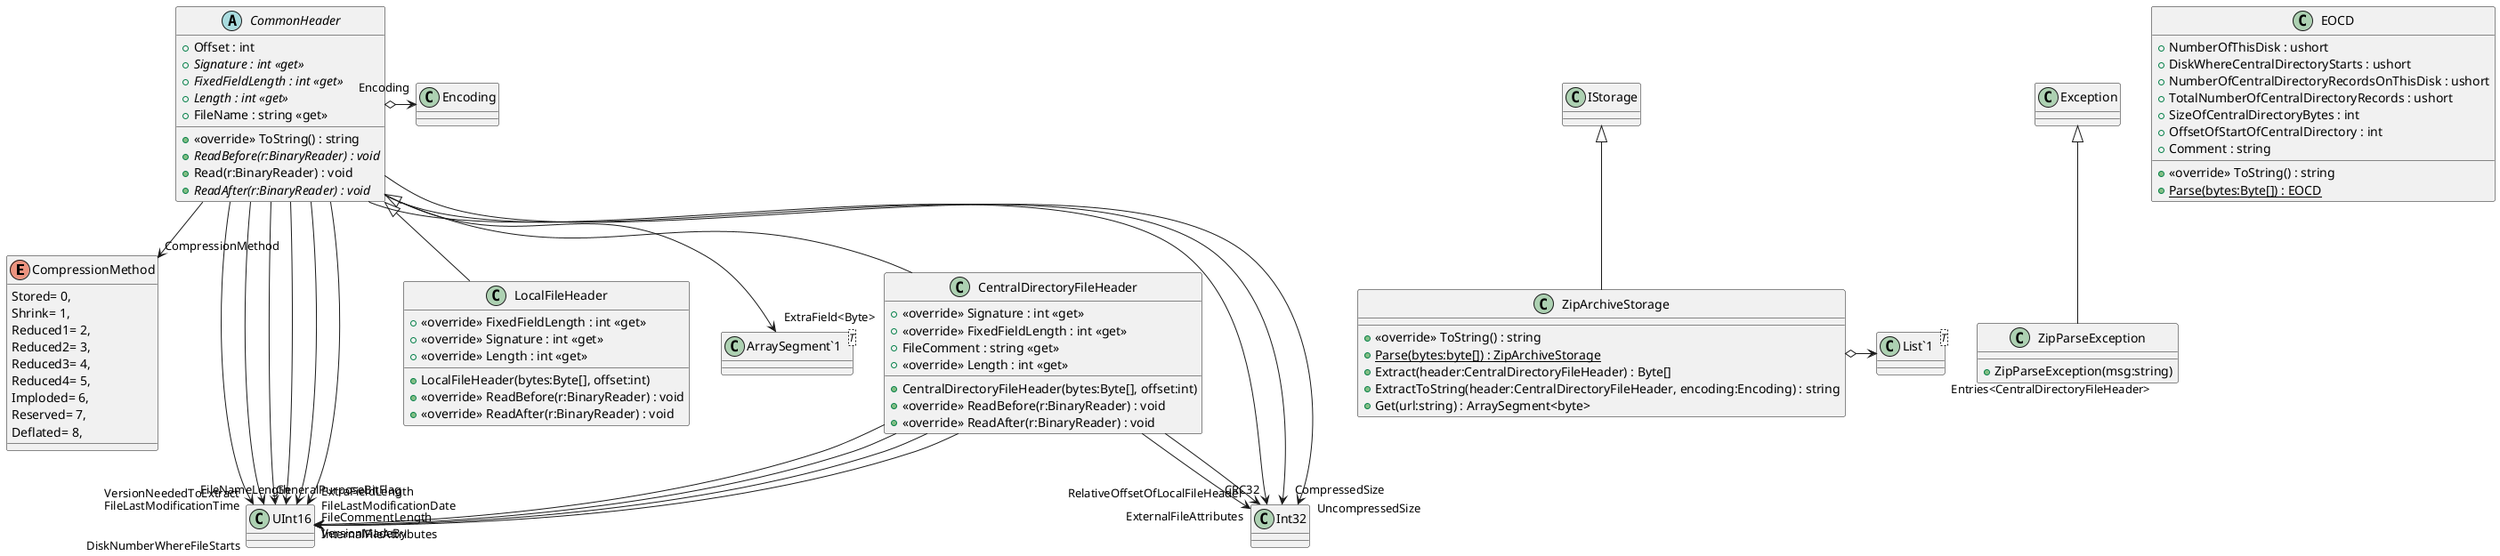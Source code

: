 @startuml
enum CompressionMethod {
    Stored= 0,
    Shrink= 1,
    Reduced1= 2,
    Reduced2= 3,
    Reduced3= 4,
    Reduced4= 5,
    Imploded= 6,
    Reserved= 7,
    Deflated= 8,
}
class ZipParseException {
    + ZipParseException(msg:string)
}
class EOCD {
    + NumberOfThisDisk : ushort
    + DiskWhereCentralDirectoryStarts : ushort
    + NumberOfCentralDirectoryRecordsOnThisDisk : ushort
    + TotalNumberOfCentralDirectoryRecords : ushort
    + SizeOfCentralDirectoryBytes : int
    + OffsetOfStartOfCentralDirectory : int
    + Comment : string
    + <<override>> ToString() : string
    + {static} Parse(bytes:Byte[]) : EOCD
}
abstract class CommonHeader {
    + Offset : int
    + {abstract} Signature : int <<get>>
    + {abstract} FixedFieldLength : int <<get>>
    + {abstract} Length : int <<get>>
    + FileName : string <<get>>
    + <<override>> ToString() : string
    + {abstract} ReadBefore(r:BinaryReader) : void
    + Read(r:BinaryReader) : void
    + {abstract} ReadAfter(r:BinaryReader) : void
}
class CentralDirectoryFileHeader {
    + <<override>> Signature : int <<get>>
    + CentralDirectoryFileHeader(bytes:Byte[], offset:int)
    + <<override>> FixedFieldLength : int <<get>>
    + FileComment : string <<get>>
    + <<override>> Length : int <<get>>
    + <<override>> ReadBefore(r:BinaryReader) : void
    + <<override>> ReadAfter(r:BinaryReader) : void
}
class LocalFileHeader {
    + <<override>> FixedFieldLength : int <<get>>
    + <<override>> Signature : int <<get>>
    + <<override>> Length : int <<get>>
    + LocalFileHeader(bytes:Byte[], offset:int)
    + <<override>> ReadBefore(r:BinaryReader) : void
    + <<override>> ReadAfter(r:BinaryReader) : void
}
class ZipArchiveStorage {
    + <<override>> ToString() : string
    + {static} Parse(bytes:byte[]) : ZipArchiveStorage
    + Extract(header:CentralDirectoryFileHeader) : Byte[]
    + ExtractToString(header:CentralDirectoryFileHeader, encoding:Encoding) : string
    + Get(url:string) : ArraySegment<byte>
}
class "ArraySegment`1"<T> {
}
class "List`1"<T> {
}
Exception <|-- ZipParseException
CommonHeader o-> "Encoding" Encoding
CommonHeader --> "VersionNeededToExtract" UInt16
CommonHeader --> "GeneralPurposeBitFlag" UInt16
CommonHeader --> "CompressionMethod" CompressionMethod
CommonHeader --> "FileLastModificationTime" UInt16
CommonHeader --> "FileLastModificationDate" UInt16
CommonHeader --> "CRC32" Int32
CommonHeader --> "CompressedSize" Int32
CommonHeader --> "UncompressedSize" Int32
CommonHeader --> "FileNameLength" UInt16
CommonHeader --> "ExtraFieldLength" UInt16
CommonHeader --> "ExtraField<Byte>" "ArraySegment`1"
CommonHeader <|-- CentralDirectoryFileHeader
CentralDirectoryFileHeader --> "VersionMadeBy" UInt16
CentralDirectoryFileHeader --> "FileCommentLength" UInt16
CentralDirectoryFileHeader --> "DiskNumberWhereFileStarts" UInt16
CentralDirectoryFileHeader --> "InternalFileAttributes" UInt16
CentralDirectoryFileHeader --> "ExternalFileAttributes" Int32
CentralDirectoryFileHeader --> "RelativeOffsetOfLocalFileHeader" Int32
CommonHeader <|-- LocalFileHeader
IStorage <|-- ZipArchiveStorage
ZipArchiveStorage o-> "Entries<CentralDirectoryFileHeader>" "List`1"
@enduml
